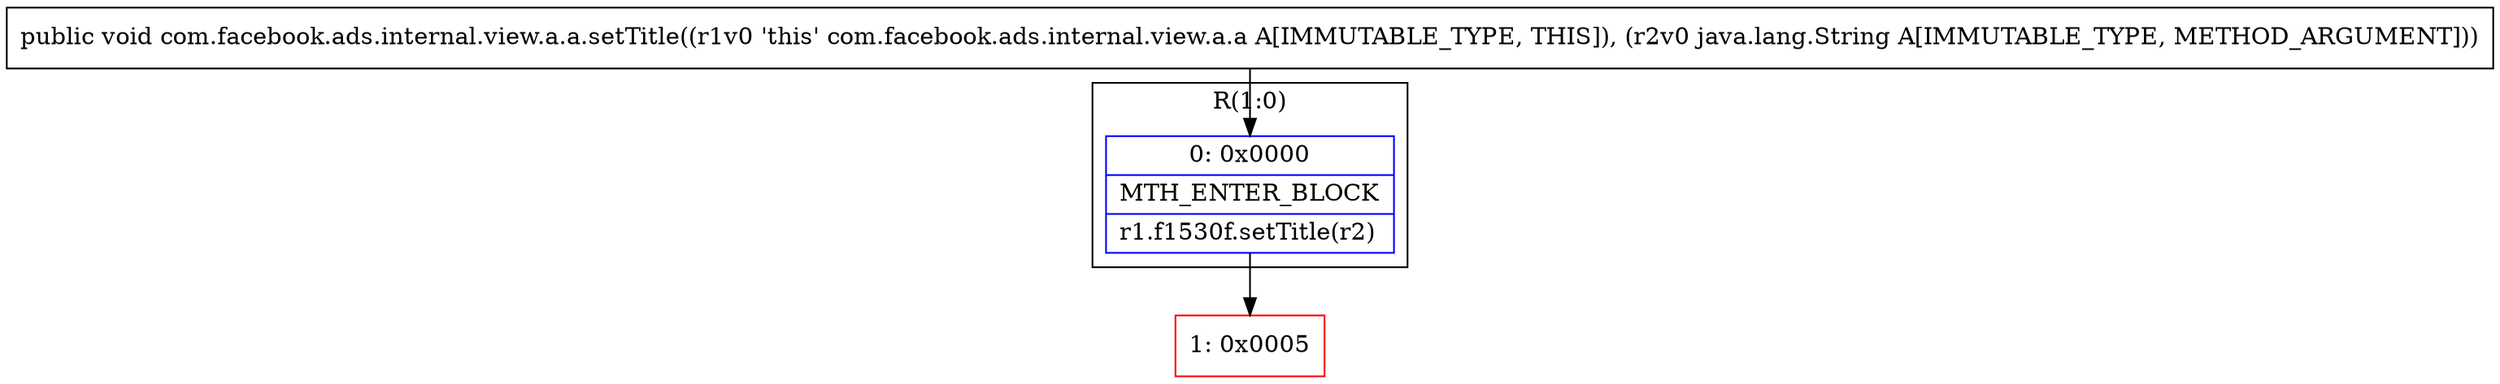digraph "CFG forcom.facebook.ads.internal.view.a.a.setTitle(Ljava\/lang\/String;)V" {
subgraph cluster_Region_1622552493 {
label = "R(1:0)";
node [shape=record,color=blue];
Node_0 [shape=record,label="{0\:\ 0x0000|MTH_ENTER_BLOCK\l|r1.f1530f.setTitle(r2)\l}"];
}
Node_1 [shape=record,color=red,label="{1\:\ 0x0005}"];
MethodNode[shape=record,label="{public void com.facebook.ads.internal.view.a.a.setTitle((r1v0 'this' com.facebook.ads.internal.view.a.a A[IMMUTABLE_TYPE, THIS]), (r2v0 java.lang.String A[IMMUTABLE_TYPE, METHOD_ARGUMENT])) }"];
MethodNode -> Node_0;
Node_0 -> Node_1;
}

